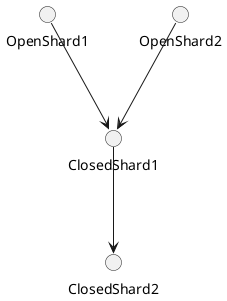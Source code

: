 @startuml
() OpenShard1
() OpenShard2
() ClosedShard1
() ClosedShard2
OpenShard1 -down-> ClosedShard1
OpenShard2 -down-> ClosedShard1
ClosedShard1 -down-> ClosedShard2
@enduml
